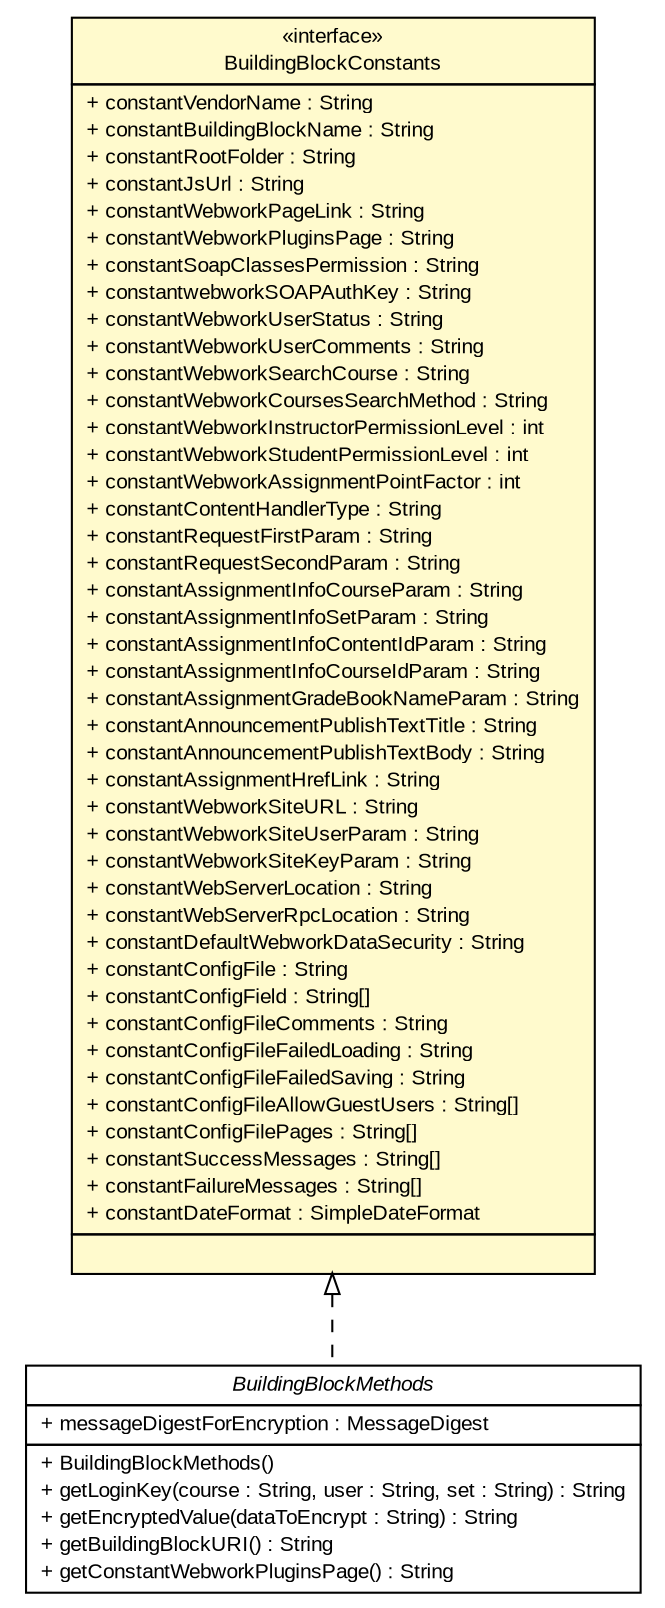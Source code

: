 #!/usr/local/bin/dot
#
# Class diagram 
# Generated by UMLGraph version 5.4 (http://www.umlgraph.org/)
#

digraph G {
	edge [fontname="arial",fontsize=10,labelfontname="arial",labelfontsize=10];
	node [fontname="arial",fontsize=10,shape=plaintext];
	nodesep=0.25;
	ranksep=0.5;
	// edu.missouri.BuildingBlockMethods
	c126 [label=<<table title="edu.missouri.BuildingBlockMethods" border="0" cellborder="1" cellspacing="0" cellpadding="2" port="p" href="./BuildingBlockMethods.html">
		<tr><td><table border="0" cellspacing="0" cellpadding="1">
<tr><td align="center" balign="center"><font face="arial italic"> BuildingBlockMethods </font></td></tr>
		</table></td></tr>
		<tr><td><table border="0" cellspacing="0" cellpadding="1">
<tr><td align="left" balign="left"> + messageDigestForEncryption : MessageDigest </td></tr>
		</table></td></tr>
		<tr><td><table border="0" cellspacing="0" cellpadding="1">
<tr><td align="left" balign="left"> + BuildingBlockMethods() </td></tr>
<tr><td align="left" balign="left"> + getLoginKey(course : String, user : String, set : String) : String </td></tr>
<tr><td align="left" balign="left"> + getEncryptedValue(dataToEncrypt : String) : String </td></tr>
<tr><td align="left" balign="left"> + getBuildingBlockURI() : String </td></tr>
<tr><td align="left" balign="left"> + getConstantWebworkPluginsPage() : String </td></tr>
		</table></td></tr>
		</table>>, URL="./BuildingBlockMethods.html", fontname="arial", fontcolor="black", fontsize=10.0];
	// edu.missouri.BuildingBlockConstants
	c127 [label=<<table title="edu.missouri.BuildingBlockConstants" border="0" cellborder="1" cellspacing="0" cellpadding="2" port="p" bgcolor="lemonChiffon" href="./BuildingBlockConstants.html">
		<tr><td><table border="0" cellspacing="0" cellpadding="1">
<tr><td align="center" balign="center"> &#171;interface&#187; </td></tr>
<tr><td align="center" balign="center"> BuildingBlockConstants </td></tr>
		</table></td></tr>
		<tr><td><table border="0" cellspacing="0" cellpadding="1">
<tr><td align="left" balign="left"> + constantVendorName : String </td></tr>
<tr><td align="left" balign="left"> + constantBuildingBlockName : String </td></tr>
<tr><td align="left" balign="left"> + constantRootFolder : String </td></tr>
<tr><td align="left" balign="left"> + constantJsUrl : String </td></tr>
<tr><td align="left" balign="left"> + constantWebworkPageLink : String </td></tr>
<tr><td align="left" balign="left"> + constantWebworkPluginsPage : String </td></tr>
<tr><td align="left" balign="left"> + constantSoapClassesPermission : String </td></tr>
<tr><td align="left" balign="left"> + constantwebworkSOAPAuthKey : String </td></tr>
<tr><td align="left" balign="left"> + constantWebworkUserStatus : String </td></tr>
<tr><td align="left" balign="left"> + constantWebworkUserComments : String </td></tr>
<tr><td align="left" balign="left"> + constantWebworkSearchCourse : String </td></tr>
<tr><td align="left" balign="left"> + constantWebworkCoursesSearchMethod : String </td></tr>
<tr><td align="left" balign="left"> + constantWebworkInstructorPermissionLevel : int </td></tr>
<tr><td align="left" balign="left"> + constantWebworkStudentPermissionLevel : int </td></tr>
<tr><td align="left" balign="left"> + constantWebworkAssignmentPointFactor : int </td></tr>
<tr><td align="left" balign="left"> + constantContentHandlerType : String </td></tr>
<tr><td align="left" balign="left"> + constantRequestFirstParam : String </td></tr>
<tr><td align="left" balign="left"> + constantRequestSecondParam : String </td></tr>
<tr><td align="left" balign="left"> + constantAssignmentInfoCourseParam : String </td></tr>
<tr><td align="left" balign="left"> + constantAssignmentInfoSetParam : String </td></tr>
<tr><td align="left" balign="left"> + constantAssignmentInfoContentIdParam : String </td></tr>
<tr><td align="left" balign="left"> + constantAssignmentInfoCourseIdParam : String </td></tr>
<tr><td align="left" balign="left"> + constantAssignmentGradeBookNameParam : String </td></tr>
<tr><td align="left" balign="left"> + constantAnnouncementPublishTextTitle : String </td></tr>
<tr><td align="left" balign="left"> + constantAnnouncementPublishTextBody : String </td></tr>
<tr><td align="left" balign="left"> + constantAssignmentHrefLink : String </td></tr>
<tr><td align="left" balign="left"> + constantWebworkSiteURL : String </td></tr>
<tr><td align="left" balign="left"> + constantWebworkSiteUserParam : String </td></tr>
<tr><td align="left" balign="left"> + constantWebworkSiteKeyParam : String </td></tr>
<tr><td align="left" balign="left"> + constantWebServerLocation : String </td></tr>
<tr><td align="left" balign="left"> + constantWebServerRpcLocation : String </td></tr>
<tr><td align="left" balign="left"> + constantDefaultWebworkDataSecurity : String </td></tr>
<tr><td align="left" balign="left"> + constantConfigFile : String </td></tr>
<tr><td align="left" balign="left"> + constantConfigField : String[] </td></tr>
<tr><td align="left" balign="left"> + constantConfigFileComments : String </td></tr>
<tr><td align="left" balign="left"> + constantConfigFileFailedLoading : String </td></tr>
<tr><td align="left" balign="left"> + constantConfigFileFailedSaving : String </td></tr>
<tr><td align="left" balign="left"> + constantConfigFileAllowGuestUsers : String[] </td></tr>
<tr><td align="left" balign="left"> + constantConfigFilePages : String[] </td></tr>
<tr><td align="left" balign="left"> + constantSuccessMessages : String[] </td></tr>
<tr><td align="left" balign="left"> + constantFailureMessages : String[] </td></tr>
<tr><td align="left" balign="left"> + constantDateFormat : SimpleDateFormat </td></tr>
		</table></td></tr>
		<tr><td><table border="0" cellspacing="0" cellpadding="1">
<tr><td align="left" balign="left">  </td></tr>
		</table></td></tr>
		</table>>, URL="./BuildingBlockConstants.html", fontname="arial", fontcolor="black", fontsize=10.0];
	//edu.missouri.BuildingBlockMethods implements edu.missouri.BuildingBlockConstants
	c127:p -> c126:p [dir=back,arrowtail=empty,style=dashed];
}


